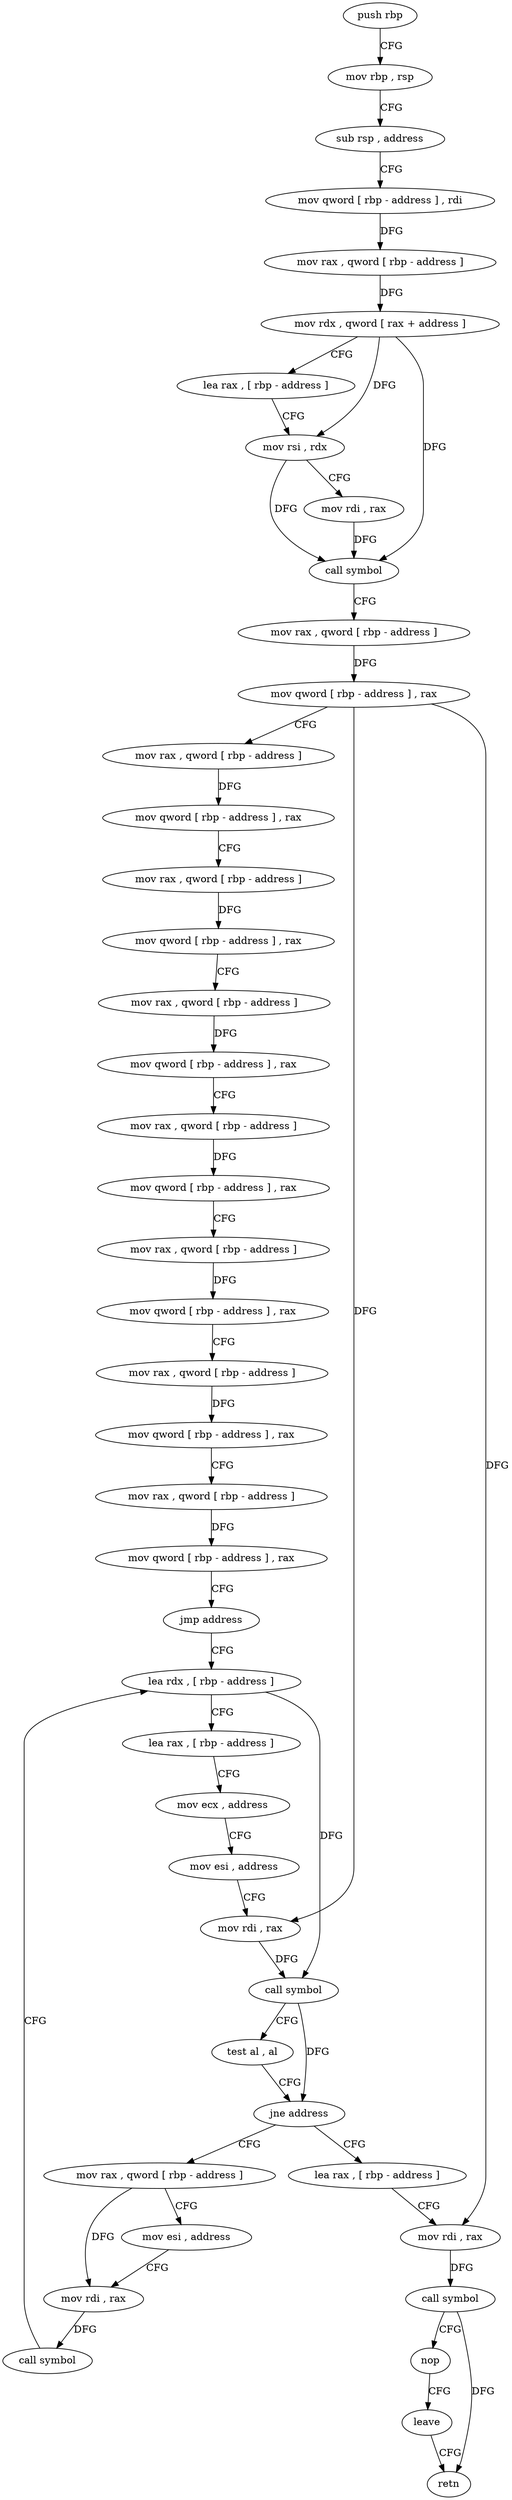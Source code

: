 digraph "func" {
"94818" [label = "push rbp" ]
"94819" [label = "mov rbp , rsp" ]
"94822" [label = "sub rsp , address" ]
"94829" [label = "mov qword [ rbp - address ] , rdi" ]
"94833" [label = "mov rax , qword [ rbp - address ]" ]
"94837" [label = "mov rdx , qword [ rax + address ]" ]
"94841" [label = "lea rax , [ rbp - address ]" ]
"94848" [label = "mov rsi , rdx" ]
"94851" [label = "mov rdi , rax" ]
"94854" [label = "call symbol" ]
"94859" [label = "mov rax , qword [ rbp - address ]" ]
"94866" [label = "mov qword [ rbp - address ] , rax" ]
"94870" [label = "mov rax , qword [ rbp - address ]" ]
"94877" [label = "mov qword [ rbp - address ] , rax" ]
"94881" [label = "mov rax , qword [ rbp - address ]" ]
"94888" [label = "mov qword [ rbp - address ] , rax" ]
"94892" [label = "mov rax , qword [ rbp - address ]" ]
"94899" [label = "mov qword [ rbp - address ] , rax" ]
"94903" [label = "mov rax , qword [ rbp - address ]" ]
"94907" [label = "mov qword [ rbp - address ] , rax" ]
"94911" [label = "mov rax , qword [ rbp - address ]" ]
"94915" [label = "mov qword [ rbp - address ] , rax" ]
"94919" [label = "mov rax , qword [ rbp - address ]" ]
"94923" [label = "mov qword [ rbp - address ] , rax" ]
"94927" [label = "mov rax , qword [ rbp - address ]" ]
"94931" [label = "mov qword [ rbp - address ] , rax" ]
"94935" [label = "jmp address" ]
"94954" [label = "lea rdx , [ rbp - address ]" ]
"94958" [label = "lea rax , [ rbp - address ]" ]
"94962" [label = "mov ecx , address" ]
"94967" [label = "mov esi , address" ]
"94972" [label = "mov rdi , rax" ]
"94975" [label = "call symbol" ]
"94980" [label = "test al , al" ]
"94982" [label = "jne address" ]
"94937" [label = "mov rax , qword [ rbp - address ]" ]
"94984" [label = "lea rax , [ rbp - address ]" ]
"94941" [label = "mov esi , address" ]
"94946" [label = "mov rdi , rax" ]
"94949" [label = "call symbol" ]
"94988" [label = "mov rdi , rax" ]
"94991" [label = "call symbol" ]
"94996" [label = "nop" ]
"94997" [label = "leave" ]
"94998" [label = "retn" ]
"94818" -> "94819" [ label = "CFG" ]
"94819" -> "94822" [ label = "CFG" ]
"94822" -> "94829" [ label = "CFG" ]
"94829" -> "94833" [ label = "DFG" ]
"94833" -> "94837" [ label = "DFG" ]
"94837" -> "94841" [ label = "CFG" ]
"94837" -> "94848" [ label = "DFG" ]
"94837" -> "94854" [ label = "DFG" ]
"94841" -> "94848" [ label = "CFG" ]
"94848" -> "94851" [ label = "CFG" ]
"94848" -> "94854" [ label = "DFG" ]
"94851" -> "94854" [ label = "DFG" ]
"94854" -> "94859" [ label = "CFG" ]
"94859" -> "94866" [ label = "DFG" ]
"94866" -> "94870" [ label = "CFG" ]
"94866" -> "94972" [ label = "DFG" ]
"94866" -> "94988" [ label = "DFG" ]
"94870" -> "94877" [ label = "DFG" ]
"94877" -> "94881" [ label = "CFG" ]
"94881" -> "94888" [ label = "DFG" ]
"94888" -> "94892" [ label = "CFG" ]
"94892" -> "94899" [ label = "DFG" ]
"94899" -> "94903" [ label = "CFG" ]
"94903" -> "94907" [ label = "DFG" ]
"94907" -> "94911" [ label = "CFG" ]
"94911" -> "94915" [ label = "DFG" ]
"94915" -> "94919" [ label = "CFG" ]
"94919" -> "94923" [ label = "DFG" ]
"94923" -> "94927" [ label = "CFG" ]
"94927" -> "94931" [ label = "DFG" ]
"94931" -> "94935" [ label = "CFG" ]
"94935" -> "94954" [ label = "CFG" ]
"94954" -> "94958" [ label = "CFG" ]
"94954" -> "94975" [ label = "DFG" ]
"94958" -> "94962" [ label = "CFG" ]
"94962" -> "94967" [ label = "CFG" ]
"94967" -> "94972" [ label = "CFG" ]
"94972" -> "94975" [ label = "DFG" ]
"94975" -> "94980" [ label = "CFG" ]
"94975" -> "94982" [ label = "DFG" ]
"94980" -> "94982" [ label = "CFG" ]
"94982" -> "94937" [ label = "CFG" ]
"94982" -> "94984" [ label = "CFG" ]
"94937" -> "94941" [ label = "CFG" ]
"94937" -> "94946" [ label = "DFG" ]
"94984" -> "94988" [ label = "CFG" ]
"94941" -> "94946" [ label = "CFG" ]
"94946" -> "94949" [ label = "DFG" ]
"94949" -> "94954" [ label = "CFG" ]
"94988" -> "94991" [ label = "DFG" ]
"94991" -> "94996" [ label = "CFG" ]
"94991" -> "94998" [ label = "DFG" ]
"94996" -> "94997" [ label = "CFG" ]
"94997" -> "94998" [ label = "CFG" ]
}
